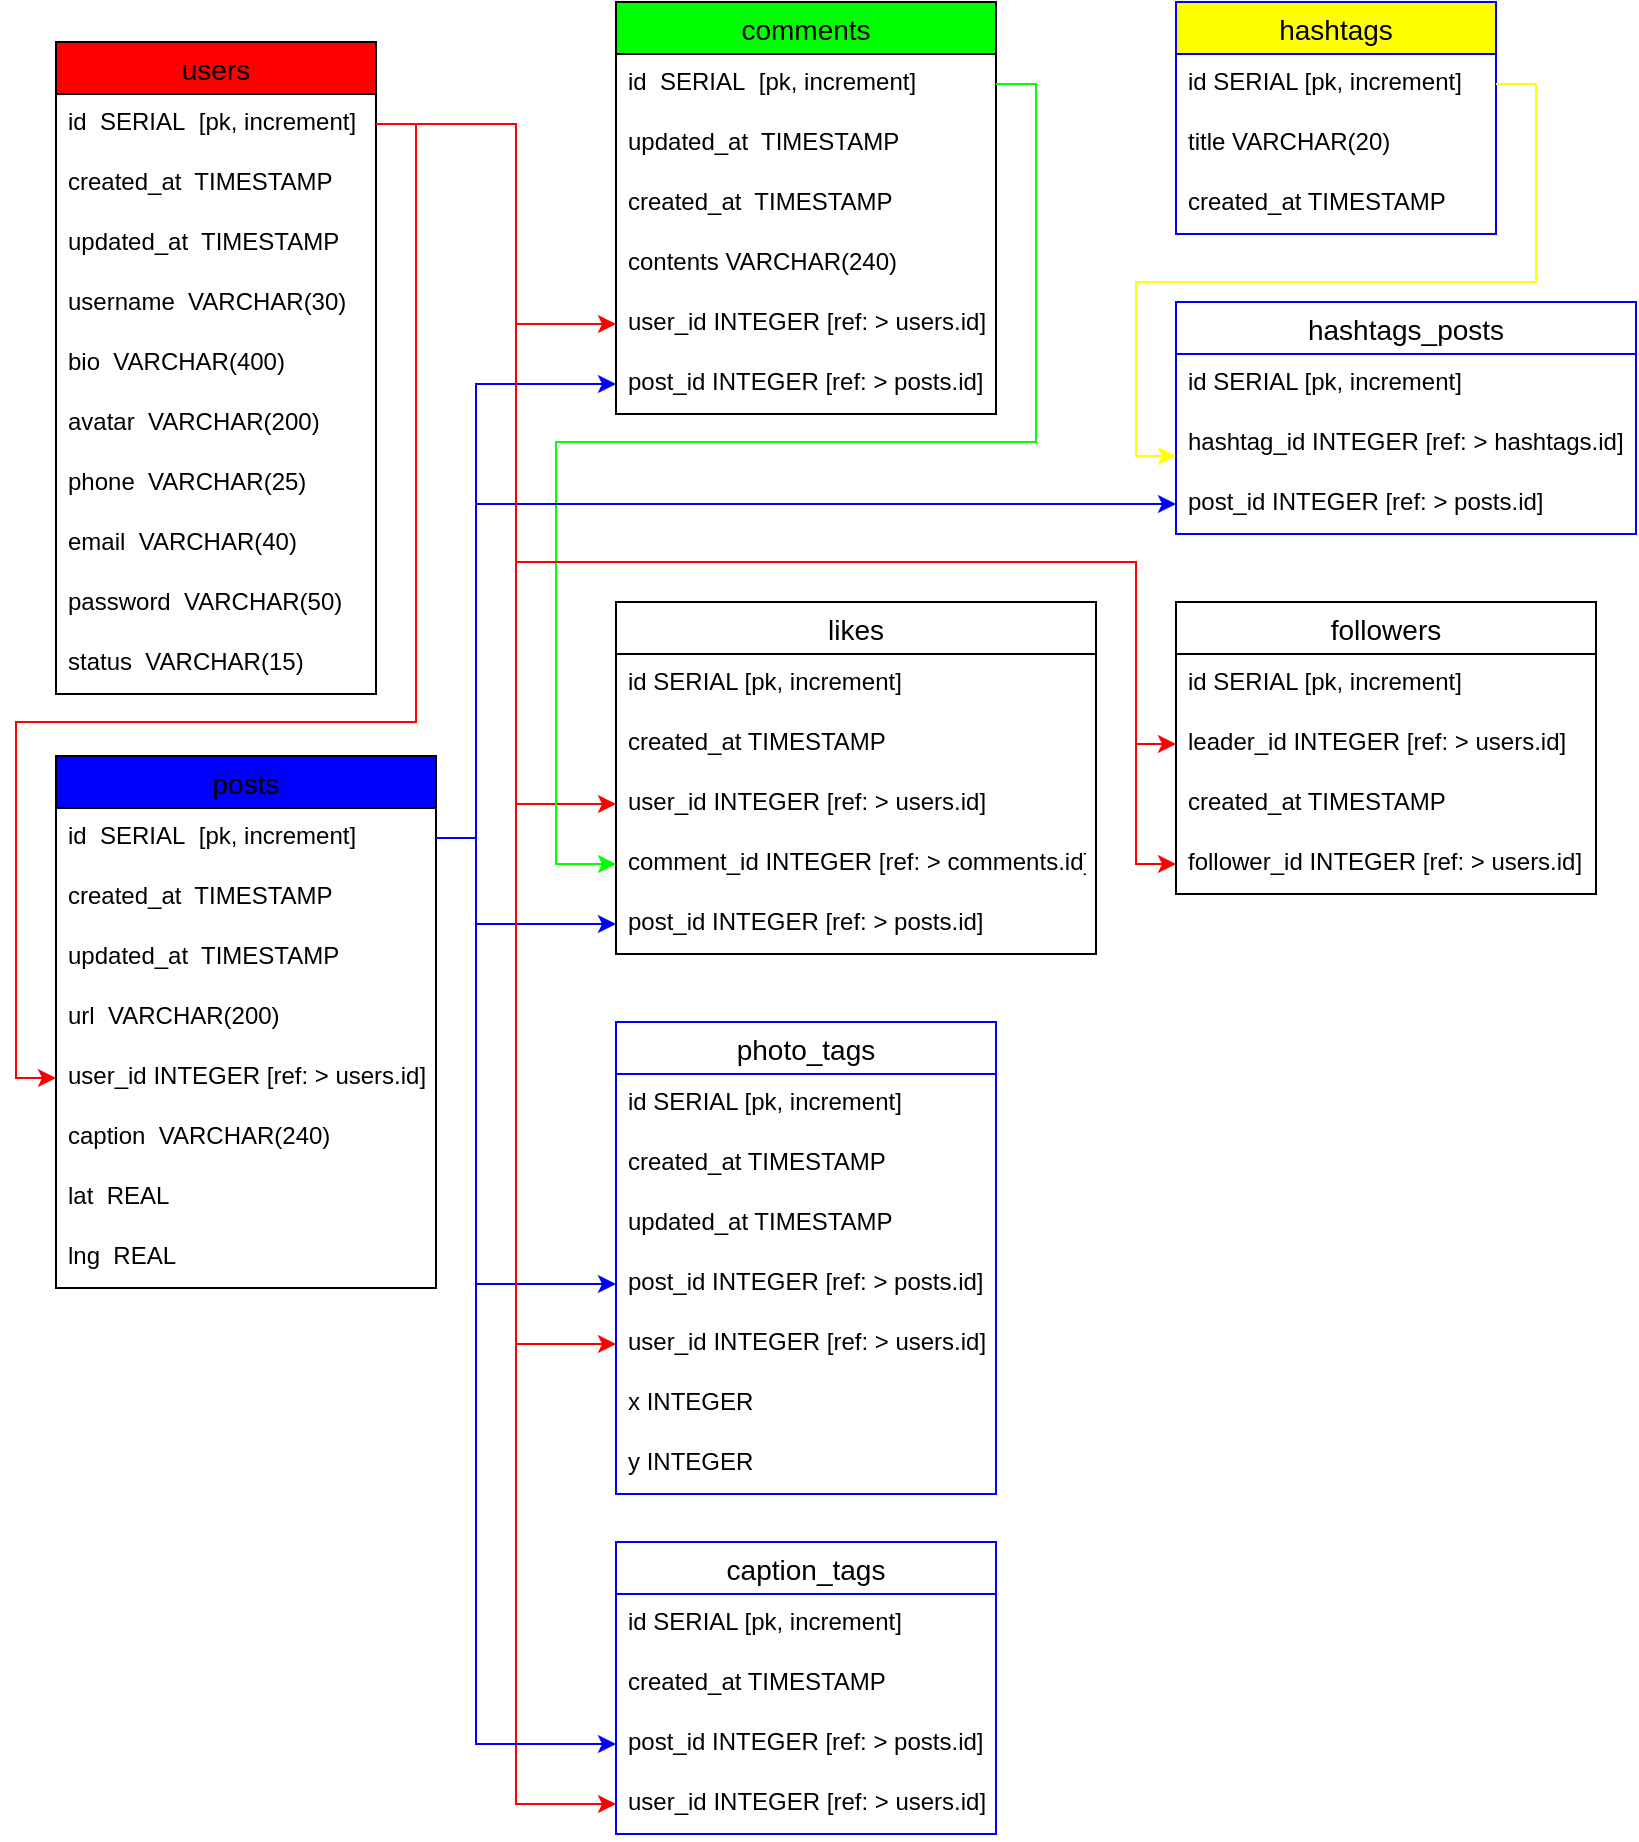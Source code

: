 <mxfile version="14.1.8" type="device"><diagram id="iMPKlhqKIkgpyV-5H6sc" name="Page-1"><mxGraphModel dx="423" dy="501" grid="1" gridSize="10" guides="1" tooltips="1" connect="1" arrows="1" fold="1" page="1" pageScale="1" pageWidth="850" pageHeight="1100" math="0" shadow="0"><root><mxCell id="0"/><mxCell id="1" parent="0"/><mxCell id="apEyqzJ98sxqlRAEC46D-1" value="users" style="swimlane;fontStyle=0;childLayout=stackLayout;horizontal=1;startSize=26;horizontalStack=0;resizeParent=1;resizeParentMax=0;resizeLast=0;collapsible=1;marginBottom=0;align=center;fontSize=14;fillColor=#FF0000;" parent="1" vertex="1"><mxGeometry x="50" y="60" width="160" height="326" as="geometry"/></mxCell><mxCell id="apEyqzJ98sxqlRAEC46D-2" value="id  SERIAL  [pk, increment]" style="text;strokeColor=none;fillColor=none;spacingLeft=4;spacingRight=4;overflow=hidden;rotatable=0;points=[[0,0.5],[1,0.5]];portConstraint=eastwest;fontSize=12;" parent="apEyqzJ98sxqlRAEC46D-1" vertex="1"><mxGeometry y="26" width="160" height="30" as="geometry"/></mxCell><mxCell id="apEyqzJ98sxqlRAEC46D-11" value="created_at  TIMESTAMP" style="text;strokeColor=none;fillColor=none;spacingLeft=4;spacingRight=4;overflow=hidden;rotatable=0;points=[[0,0.5],[1,0.5]];portConstraint=eastwest;fontSize=12;" parent="apEyqzJ98sxqlRAEC46D-1" vertex="1"><mxGeometry y="56" width="160" height="30" as="geometry"/></mxCell><mxCell id="apEyqzJ98sxqlRAEC46D-12" value="updated_at  TIMESTAMP" style="text;strokeColor=none;fillColor=none;spacingLeft=4;spacingRight=4;overflow=hidden;rotatable=0;points=[[0,0.5],[1,0.5]];portConstraint=eastwest;fontSize=12;" parent="apEyqzJ98sxqlRAEC46D-1" vertex="1"><mxGeometry y="86" width="160" height="30" as="geometry"/></mxCell><mxCell id="apEyqzJ98sxqlRAEC46D-17" value="username  VARCHAR(30)" style="text;strokeColor=none;fillColor=none;spacingLeft=4;spacingRight=4;overflow=hidden;rotatable=0;points=[[0,0.5],[1,0.5]];portConstraint=eastwest;fontSize=12;" parent="apEyqzJ98sxqlRAEC46D-1" vertex="1"><mxGeometry y="116" width="160" height="30" as="geometry"/></mxCell><mxCell id="TpEkCx1ltV_5lkJGe9sX-1" value="bio  VARCHAR(400)" style="text;strokeColor=none;fillColor=none;spacingLeft=4;spacingRight=4;overflow=hidden;rotatable=0;points=[[0,0.5],[1,0.5]];portConstraint=eastwest;fontSize=12;" vertex="1" parent="apEyqzJ98sxqlRAEC46D-1"><mxGeometry y="146" width="160" height="30" as="geometry"/></mxCell><mxCell id="TpEkCx1ltV_5lkJGe9sX-2" value="avatar  VARCHAR(200)" style="text;strokeColor=none;fillColor=none;spacingLeft=4;spacingRight=4;overflow=hidden;rotatable=0;points=[[0,0.5],[1,0.5]];portConstraint=eastwest;fontSize=12;" vertex="1" parent="apEyqzJ98sxqlRAEC46D-1"><mxGeometry y="176" width="160" height="30" as="geometry"/></mxCell><mxCell id="TpEkCx1ltV_5lkJGe9sX-3" value="phone  VARCHAR(25)" style="text;strokeColor=none;fillColor=none;spacingLeft=4;spacingRight=4;overflow=hidden;rotatable=0;points=[[0,0.5],[1,0.5]];portConstraint=eastwest;fontSize=12;" vertex="1" parent="apEyqzJ98sxqlRAEC46D-1"><mxGeometry y="206" width="160" height="30" as="geometry"/></mxCell><mxCell id="TpEkCx1ltV_5lkJGe9sX-4" value="email  VARCHAR(40)" style="text;strokeColor=none;fillColor=none;spacingLeft=4;spacingRight=4;overflow=hidden;rotatable=0;points=[[0,0.5],[1,0.5]];portConstraint=eastwest;fontSize=12;" vertex="1" parent="apEyqzJ98sxqlRAEC46D-1"><mxGeometry y="236" width="160" height="30" as="geometry"/></mxCell><mxCell id="TpEkCx1ltV_5lkJGe9sX-5" value="password  VARCHAR(50)" style="text;strokeColor=none;fillColor=none;spacingLeft=4;spacingRight=4;overflow=hidden;rotatable=0;points=[[0,0.5],[1,0.5]];portConstraint=eastwest;fontSize=12;" vertex="1" parent="apEyqzJ98sxqlRAEC46D-1"><mxGeometry y="266" width="160" height="30" as="geometry"/></mxCell><mxCell id="TpEkCx1ltV_5lkJGe9sX-6" value="status  VARCHAR(15)" style="text;strokeColor=none;fillColor=none;spacingLeft=4;spacingRight=4;overflow=hidden;rotatable=0;points=[[0,0.5],[1,0.5]];portConstraint=eastwest;fontSize=12;" vertex="1" parent="apEyqzJ98sxqlRAEC46D-1"><mxGeometry y="296" width="160" height="30" as="geometry"/></mxCell><mxCell id="apEyqzJ98sxqlRAEC46D-7" value="posts" style="swimlane;fontStyle=0;childLayout=stackLayout;horizontal=1;startSize=26;horizontalStack=0;resizeParent=1;resizeParentMax=0;resizeLast=0;collapsible=1;marginBottom=0;align=center;fontSize=14;fillColor=#0000FF;" parent="1" vertex="1"><mxGeometry x="50" y="417" width="190" height="266" as="geometry"/></mxCell><mxCell id="apEyqzJ98sxqlRAEC46D-8" value="id  SERIAL  [pk, increment]" style="text;strokeColor=none;fillColor=none;spacingLeft=4;spacingRight=4;overflow=hidden;rotatable=0;points=[[0,0.5],[1,0.5]];portConstraint=eastwest;fontSize=12;" parent="apEyqzJ98sxqlRAEC46D-7" vertex="1"><mxGeometry y="26" width="190" height="30" as="geometry"/></mxCell><mxCell id="apEyqzJ98sxqlRAEC46D-13" value="created_at  TIMESTAMP" style="text;strokeColor=none;fillColor=none;spacingLeft=4;spacingRight=4;overflow=hidden;rotatable=0;points=[[0,0.5],[1,0.5]];portConstraint=eastwest;fontSize=12;" parent="apEyqzJ98sxqlRAEC46D-7" vertex="1"><mxGeometry y="56" width="190" height="30" as="geometry"/></mxCell><mxCell id="apEyqzJ98sxqlRAEC46D-14" value="updated_at  TIMESTAMP" style="text;strokeColor=none;fillColor=none;spacingLeft=4;spacingRight=4;overflow=hidden;rotatable=0;points=[[0,0.5],[1,0.5]];portConstraint=eastwest;fontSize=12;" parent="apEyqzJ98sxqlRAEC46D-7" vertex="1"><mxGeometry y="86" width="190" height="30" as="geometry"/></mxCell><mxCell id="apEyqzJ98sxqlRAEC46D-18" value="url  VARCHAR(200)" style="text;strokeColor=none;fillColor=none;spacingLeft=4;spacingRight=4;overflow=hidden;rotatable=0;points=[[0,0.5],[1,0.5]];portConstraint=eastwest;fontSize=12;" parent="apEyqzJ98sxqlRAEC46D-7" vertex="1"><mxGeometry y="116" width="190" height="30" as="geometry"/></mxCell><mxCell id="apEyqzJ98sxqlRAEC46D-26" value="user_id INTEGER [ref: &gt; users.id]" style="text;strokeColor=none;fillColor=none;spacingLeft=4;spacingRight=4;overflow=hidden;rotatable=0;points=[[0,0.5],[1,0.5]];portConstraint=eastwest;fontSize=12;" parent="apEyqzJ98sxqlRAEC46D-7" vertex="1"><mxGeometry y="146" width="190" height="30" as="geometry"/></mxCell><mxCell id="RxJ9B8dOlmrSZGNJOCUI-11" value="caption  VARCHAR(240)" style="text;strokeColor=none;fillColor=none;spacingLeft=4;spacingRight=4;overflow=hidden;rotatable=0;points=[[0,0.5],[1,0.5]];portConstraint=eastwest;fontSize=12;" parent="apEyqzJ98sxqlRAEC46D-7" vertex="1"><mxGeometry y="176" width="190" height="30" as="geometry"/></mxCell><mxCell id="RxJ9B8dOlmrSZGNJOCUI-12" value="lat  REAL" style="text;strokeColor=none;fillColor=none;spacingLeft=4;spacingRight=4;overflow=hidden;rotatable=0;points=[[0,0.5],[1,0.5]];portConstraint=eastwest;fontSize=12;" parent="apEyqzJ98sxqlRAEC46D-7" vertex="1"><mxGeometry y="206" width="190" height="30" as="geometry"/></mxCell><mxCell id="RxJ9B8dOlmrSZGNJOCUI-13" value="lng  REAL" style="text;strokeColor=none;fillColor=none;spacingLeft=4;spacingRight=4;overflow=hidden;rotatable=0;points=[[0,0.5],[1,0.5]];portConstraint=eastwest;fontSize=12;" parent="apEyqzJ98sxqlRAEC46D-7" vertex="1"><mxGeometry y="236" width="190" height="30" as="geometry"/></mxCell><mxCell id="apEyqzJ98sxqlRAEC46D-9" value="comments" style="swimlane;fontStyle=0;childLayout=stackLayout;horizontal=1;startSize=26;horizontalStack=0;resizeParent=1;resizeParentMax=0;resizeLast=0;collapsible=1;marginBottom=0;align=center;fontSize=14;fillColor=#00FF00;" parent="1" vertex="1"><mxGeometry x="330" y="40" width="190" height="206" as="geometry"/></mxCell><mxCell id="apEyqzJ98sxqlRAEC46D-10" value="id  SERIAL  [pk, increment]" style="text;strokeColor=none;fillColor=none;spacingLeft=4;spacingRight=4;overflow=hidden;rotatable=0;points=[[0,0.5],[1,0.5]];portConstraint=eastwest;fontSize=12;" parent="apEyqzJ98sxqlRAEC46D-9" vertex="1"><mxGeometry y="26" width="190" height="30" as="geometry"/></mxCell><mxCell id="apEyqzJ98sxqlRAEC46D-16" value="updated_at  TIMESTAMP" style="text;strokeColor=none;fillColor=none;spacingLeft=4;spacingRight=4;overflow=hidden;rotatable=0;points=[[0,0.5],[1,0.5]];portConstraint=eastwest;fontSize=12;" parent="apEyqzJ98sxqlRAEC46D-9" vertex="1"><mxGeometry y="56" width="190" height="30" as="geometry"/></mxCell><mxCell id="apEyqzJ98sxqlRAEC46D-15" value="created_at  TIMESTAMP" style="text;strokeColor=none;fillColor=none;spacingLeft=4;spacingRight=4;overflow=hidden;rotatable=0;points=[[0,0.5],[1,0.5]];portConstraint=eastwest;fontSize=12;" parent="apEyqzJ98sxqlRAEC46D-9" vertex="1"><mxGeometry y="86" width="190" height="30" as="geometry"/></mxCell><mxCell id="apEyqzJ98sxqlRAEC46D-19" value="contents VARCHAR(240)" style="text;strokeColor=none;fillColor=none;spacingLeft=4;spacingRight=4;overflow=hidden;rotatable=0;points=[[0,0.5],[1,0.5]];portConstraint=eastwest;fontSize=12;" parent="apEyqzJ98sxqlRAEC46D-9" vertex="1"><mxGeometry y="116" width="190" height="30" as="geometry"/></mxCell><mxCell id="apEyqzJ98sxqlRAEC46D-20" value="user_id INTEGER [ref: &gt; users.id]" style="text;strokeColor=none;fillColor=none;spacingLeft=4;spacingRight=4;overflow=hidden;rotatable=0;points=[[0,0.5],[1,0.5]];portConstraint=eastwest;fontSize=12;" parent="apEyqzJ98sxqlRAEC46D-9" vertex="1"><mxGeometry y="146" width="190" height="30" as="geometry"/></mxCell><mxCell id="apEyqzJ98sxqlRAEC46D-22" value="post_id INTEGER [ref: &gt; posts.id]" style="text;strokeColor=none;fillColor=none;spacingLeft=4;spacingRight=4;overflow=hidden;rotatable=0;points=[[0,0.5],[1,0.5]];portConstraint=eastwest;fontSize=12;" parent="apEyqzJ98sxqlRAEC46D-9" vertex="1"><mxGeometry y="176" width="190" height="30" as="geometry"/></mxCell><mxCell id="apEyqzJ98sxqlRAEC46D-28" style="edgeStyle=orthogonalEdgeStyle;rounded=0;orthogonalLoop=1;jettySize=auto;html=1;entryX=0;entryY=0.5;entryDx=0;entryDy=0;strokeColor=#FF0000;" parent="1" source="apEyqzJ98sxqlRAEC46D-2" target="apEyqzJ98sxqlRAEC46D-20" edge="1"><mxGeometry relative="1" as="geometry"><Array as="points"><mxPoint x="280" y="101"/><mxPoint x="280" y="201"/></Array></mxGeometry></mxCell><mxCell id="apEyqzJ98sxqlRAEC46D-29" style="edgeStyle=orthogonalEdgeStyle;rounded=0;orthogonalLoop=1;jettySize=auto;html=1;entryX=0;entryY=0.5;entryDx=0;entryDy=0;strokeColor=#0000FF;exitX=1;exitY=0.5;exitDx=0;exitDy=0;" parent="1" source="apEyqzJ98sxqlRAEC46D-8" target="apEyqzJ98sxqlRAEC46D-22" edge="1"><mxGeometry relative="1" as="geometry"><Array as="points"><mxPoint x="260" y="458"/><mxPoint x="260" y="231"/></Array></mxGeometry></mxCell><mxCell id="RxJ9B8dOlmrSZGNJOCUI-1" value="likes" style="swimlane;fontStyle=0;childLayout=stackLayout;horizontal=1;startSize=26;horizontalStack=0;resizeParent=1;resizeParentMax=0;resizeLast=0;collapsible=1;marginBottom=0;align=center;fontSize=14;" parent="1" vertex="1"><mxGeometry x="330" y="340" width="240" height="176" as="geometry"/></mxCell><mxCell id="RxJ9B8dOlmrSZGNJOCUI-2" value="id SERIAL [pk, increment]" style="text;strokeColor=none;fillColor=none;spacingLeft=4;spacingRight=4;overflow=hidden;rotatable=0;points=[[0,0.5],[1,0.5]];portConstraint=eastwest;fontSize=12;" parent="RxJ9B8dOlmrSZGNJOCUI-1" vertex="1"><mxGeometry y="26" width="240" height="30" as="geometry"/></mxCell><mxCell id="RxJ9B8dOlmrSZGNJOCUI-3" value="created_at TIMESTAMP" style="text;strokeColor=none;fillColor=none;spacingLeft=4;spacingRight=4;overflow=hidden;rotatable=0;points=[[0,0.5],[1,0.5]];portConstraint=eastwest;fontSize=12;" parent="RxJ9B8dOlmrSZGNJOCUI-1" vertex="1"><mxGeometry y="56" width="240" height="30" as="geometry"/></mxCell><mxCell id="RxJ9B8dOlmrSZGNJOCUI-4" value="user_id INTEGER [ref: &gt; users.id]" style="text;strokeColor=none;fillColor=none;spacingLeft=4;spacingRight=4;overflow=hidden;rotatable=0;points=[[0,0.5],[1,0.5]];portConstraint=eastwest;fontSize=12;" parent="RxJ9B8dOlmrSZGNJOCUI-1" vertex="1"><mxGeometry y="86" width="240" height="30" as="geometry"/></mxCell><mxCell id="RxJ9B8dOlmrSZGNJOCUI-5" value="comment_id INTEGER [ref: &gt; comments.id]" style="text;strokeColor=none;fillColor=none;spacingLeft=4;spacingRight=4;overflow=hidden;rotatable=0;points=[[0,0.5],[1,0.5]];portConstraint=eastwest;fontSize=12;" parent="RxJ9B8dOlmrSZGNJOCUI-1" vertex="1"><mxGeometry y="116" width="240" height="30" as="geometry"/></mxCell><mxCell id="RxJ9B8dOlmrSZGNJOCUI-6" value="post_id INTEGER [ref: &gt; posts.id]" style="text;strokeColor=none;fillColor=none;spacingLeft=4;spacingRight=4;overflow=hidden;rotatable=0;points=[[0,0.5],[1,0.5]];portConstraint=eastwest;fontSize=12;" parent="RxJ9B8dOlmrSZGNJOCUI-1" vertex="1"><mxGeometry y="146" width="240" height="30" as="geometry"/></mxCell><mxCell id="RxJ9B8dOlmrSZGNJOCUI-7" style="edgeStyle=orthogonalEdgeStyle;rounded=0;orthogonalLoop=1;jettySize=auto;html=1;entryX=0;entryY=0.5;entryDx=0;entryDy=0;fillColor=#FF0000;strokeColor=#FF0000;" parent="1" source="apEyqzJ98sxqlRAEC46D-2" target="RxJ9B8dOlmrSZGNJOCUI-4" edge="1"><mxGeometry relative="1" as="geometry"><Array as="points"><mxPoint x="280" y="101"/><mxPoint x="280" y="441"/></Array></mxGeometry></mxCell><mxCell id="RxJ9B8dOlmrSZGNJOCUI-8" style="edgeStyle=orthogonalEdgeStyle;rounded=0;orthogonalLoop=1;jettySize=auto;html=1;entryX=0;entryY=0.5;entryDx=0;entryDy=0;strokeColor=#00FF00;exitX=1;exitY=0.5;exitDx=0;exitDy=0;" parent="1" source="apEyqzJ98sxqlRAEC46D-10" target="RxJ9B8dOlmrSZGNJOCUI-5" edge="1"><mxGeometry relative="1" as="geometry"><mxPoint x="550" y="60" as="sourcePoint"/><Array as="points"><mxPoint x="540" y="81"/><mxPoint x="540" y="260"/><mxPoint x="300" y="260"/><mxPoint x="300" y="471"/></Array></mxGeometry></mxCell><mxCell id="RxJ9B8dOlmrSZGNJOCUI-9" style="edgeStyle=orthogonalEdgeStyle;rounded=0;orthogonalLoop=1;jettySize=auto;html=1;entryX=0;entryY=0.5;entryDx=0;entryDy=0;strokeColor=#0000FF;exitX=1;exitY=0.5;exitDx=0;exitDy=0;" parent="1" source="apEyqzJ98sxqlRAEC46D-8" target="RxJ9B8dOlmrSZGNJOCUI-6" edge="1"><mxGeometry relative="1" as="geometry"><Array as="points"><mxPoint x="260" y="458"/><mxPoint x="260" y="501"/></Array><mxPoint x="240" y="431" as="sourcePoint"/></mxGeometry></mxCell><mxCell id="RxJ9B8dOlmrSZGNJOCUI-10" style="edgeStyle=orthogonalEdgeStyle;rounded=0;orthogonalLoop=1;jettySize=auto;html=1;entryX=0;entryY=0.5;entryDx=0;entryDy=0;strokeColor=#FF0000;fillColor=#FF0000;" parent="1" source="apEyqzJ98sxqlRAEC46D-2" target="apEyqzJ98sxqlRAEC46D-26" edge="1"><mxGeometry relative="1" as="geometry"><Array as="points"><mxPoint x="230" y="101"/><mxPoint x="230" y="400"/><mxPoint x="30" y="400"/><mxPoint x="30" y="578"/></Array></mxGeometry></mxCell><mxCell id="RxJ9B8dOlmrSZGNJOCUI-15" value="photo_tags" style="swimlane;fontStyle=0;childLayout=stackLayout;horizontal=1;startSize=26;horizontalStack=0;resizeParent=1;resizeParentMax=0;resizeLast=0;collapsible=1;marginBottom=0;align=center;fontSize=14;strokeColor=#0000FF;fillColor=#FFFFFF;" parent="1" vertex="1"><mxGeometry x="330" y="550" width="190" height="236" as="geometry"/></mxCell><mxCell id="RxJ9B8dOlmrSZGNJOCUI-16" value="id SERIAL [pk, increment]" style="text;strokeColor=none;fillColor=none;spacingLeft=4;spacingRight=4;overflow=hidden;rotatable=0;points=[[0,0.5],[1,0.5]];portConstraint=eastwest;fontSize=12;" parent="RxJ9B8dOlmrSZGNJOCUI-15" vertex="1"><mxGeometry y="26" width="190" height="30" as="geometry"/></mxCell><mxCell id="RxJ9B8dOlmrSZGNJOCUI-17" value="created_at TIMESTAMP" style="text;strokeColor=none;fillColor=none;spacingLeft=4;spacingRight=4;overflow=hidden;rotatable=0;points=[[0,0.5],[1,0.5]];portConstraint=eastwest;fontSize=12;" parent="RxJ9B8dOlmrSZGNJOCUI-15" vertex="1"><mxGeometry y="56" width="190" height="30" as="geometry"/></mxCell><mxCell id="RxJ9B8dOlmrSZGNJOCUI-18" value="updated_at TIMESTAMP" style="text;strokeColor=none;fillColor=none;spacingLeft=4;spacingRight=4;overflow=hidden;rotatable=0;points=[[0,0.5],[1,0.5]];portConstraint=eastwest;fontSize=12;" parent="RxJ9B8dOlmrSZGNJOCUI-15" vertex="1"><mxGeometry y="86" width="190" height="30" as="geometry"/></mxCell><mxCell id="RxJ9B8dOlmrSZGNJOCUI-19" value="post_id INTEGER [ref: &gt; posts.id]" style="text;strokeColor=none;fillColor=none;spacingLeft=4;spacingRight=4;overflow=hidden;rotatable=0;points=[[0,0.5],[1,0.5]];portConstraint=eastwest;fontSize=12;" parent="RxJ9B8dOlmrSZGNJOCUI-15" vertex="1"><mxGeometry y="116" width="190" height="30" as="geometry"/></mxCell><mxCell id="RxJ9B8dOlmrSZGNJOCUI-20" value="user_id INTEGER [ref: &gt; users.id]" style="text;strokeColor=none;fillColor=none;spacingLeft=4;spacingRight=4;overflow=hidden;rotatable=0;points=[[0,0.5],[1,0.5]];portConstraint=eastwest;fontSize=12;" parent="RxJ9B8dOlmrSZGNJOCUI-15" vertex="1"><mxGeometry y="146" width="190" height="30" as="geometry"/></mxCell><mxCell id="RxJ9B8dOlmrSZGNJOCUI-21" value="x INTEGER" style="text;strokeColor=none;fillColor=none;spacingLeft=4;spacingRight=4;overflow=hidden;rotatable=0;points=[[0,0.5],[1,0.5]];portConstraint=eastwest;fontSize=12;" parent="RxJ9B8dOlmrSZGNJOCUI-15" vertex="1"><mxGeometry y="176" width="190" height="30" as="geometry"/></mxCell><mxCell id="RxJ9B8dOlmrSZGNJOCUI-22" value="y INTEGER" style="text;strokeColor=none;fillColor=none;spacingLeft=4;spacingRight=4;overflow=hidden;rotatable=0;points=[[0,0.5],[1,0.5]];portConstraint=eastwest;fontSize=12;" parent="RxJ9B8dOlmrSZGNJOCUI-15" vertex="1"><mxGeometry y="206" width="190" height="30" as="geometry"/></mxCell><mxCell id="RxJ9B8dOlmrSZGNJOCUI-23" value="caption_tags" style="swimlane;fontStyle=0;childLayout=stackLayout;horizontal=1;startSize=26;horizontalStack=0;resizeParent=1;resizeParentMax=0;resizeLast=0;collapsible=1;marginBottom=0;align=center;fontSize=14;strokeColor=#0000FF;fillColor=#FFFFFF;" parent="1" vertex="1"><mxGeometry x="330" y="810" width="190" height="146" as="geometry"/></mxCell><mxCell id="RxJ9B8dOlmrSZGNJOCUI-24" value="id SERIAL [pk, increment]" style="text;strokeColor=none;fillColor=none;spacingLeft=4;spacingRight=4;overflow=hidden;rotatable=0;points=[[0,0.5],[1,0.5]];portConstraint=eastwest;fontSize=12;" parent="RxJ9B8dOlmrSZGNJOCUI-23" vertex="1"><mxGeometry y="26" width="190" height="30" as="geometry"/></mxCell><mxCell id="RxJ9B8dOlmrSZGNJOCUI-25" value="created_at TIMESTAMP" style="text;strokeColor=none;fillColor=none;spacingLeft=4;spacingRight=4;overflow=hidden;rotatable=0;points=[[0,0.5],[1,0.5]];portConstraint=eastwest;fontSize=12;" parent="RxJ9B8dOlmrSZGNJOCUI-23" vertex="1"><mxGeometry y="56" width="190" height="30" as="geometry"/></mxCell><mxCell id="RxJ9B8dOlmrSZGNJOCUI-27" value="post_id INTEGER [ref: &gt; posts.id]" style="text;strokeColor=none;fillColor=none;spacingLeft=4;spacingRight=4;overflow=hidden;rotatable=0;points=[[0,0.5],[1,0.5]];portConstraint=eastwest;fontSize=12;" parent="RxJ9B8dOlmrSZGNJOCUI-23" vertex="1"><mxGeometry y="86" width="190" height="30" as="geometry"/></mxCell><mxCell id="RxJ9B8dOlmrSZGNJOCUI-28" value="user_id INTEGER [ref: &gt; users.id]" style="text;strokeColor=none;fillColor=none;spacingLeft=4;spacingRight=4;overflow=hidden;rotatable=0;points=[[0,0.5],[1,0.5]];portConstraint=eastwest;fontSize=12;" parent="RxJ9B8dOlmrSZGNJOCUI-23" vertex="1"><mxGeometry y="116" width="190" height="30" as="geometry"/></mxCell><mxCell id="RxJ9B8dOlmrSZGNJOCUI-29" style="edgeStyle=orthogonalEdgeStyle;rounded=0;orthogonalLoop=1;jettySize=auto;html=1;entryX=0;entryY=0.5;entryDx=0;entryDy=0;strokeColor=#FF0000;fillColor=#FF0000;" parent="1" source="apEyqzJ98sxqlRAEC46D-2" target="RxJ9B8dOlmrSZGNJOCUI-20" edge="1"><mxGeometry relative="1" as="geometry"><Array as="points"><mxPoint x="280" y="101"/><mxPoint x="280" y="711"/></Array></mxGeometry></mxCell><mxCell id="RxJ9B8dOlmrSZGNJOCUI-30" style="edgeStyle=orthogonalEdgeStyle;rounded=0;orthogonalLoop=1;jettySize=auto;html=1;entryX=0;entryY=0.5;entryDx=0;entryDy=0;strokeColor=#0000FF;fillColor=#FF0000;exitX=1;exitY=0.5;exitDx=0;exitDy=0;" parent="1" source="apEyqzJ98sxqlRAEC46D-8" target="RxJ9B8dOlmrSZGNJOCUI-19" edge="1"><mxGeometry relative="1" as="geometry"><Array as="points"><mxPoint x="260" y="458"/><mxPoint x="260" y="681"/></Array></mxGeometry></mxCell><mxCell id="RxJ9B8dOlmrSZGNJOCUI-31" style="edgeStyle=orthogonalEdgeStyle;rounded=0;orthogonalLoop=1;jettySize=auto;html=1;entryX=0;entryY=0.5;entryDx=0;entryDy=0;strokeColor=#FF0000;fillColor=#FF0000;exitX=1;exitY=0.5;exitDx=0;exitDy=0;" parent="1" source="apEyqzJ98sxqlRAEC46D-2" target="RxJ9B8dOlmrSZGNJOCUI-28" edge="1"><mxGeometry relative="1" as="geometry"><mxPoint x="220" y="111" as="sourcePoint"/><mxPoint x="340" y="721" as="targetPoint"/><Array as="points"><mxPoint x="280" y="101"/><mxPoint x="280" y="941"/></Array></mxGeometry></mxCell><mxCell id="RxJ9B8dOlmrSZGNJOCUI-32" style="edgeStyle=orthogonalEdgeStyle;rounded=0;orthogonalLoop=1;jettySize=auto;html=1;entryX=0;entryY=0.5;entryDx=0;entryDy=0;strokeColor=#0000FF;fillColor=#FF0000;exitX=1;exitY=0.5;exitDx=0;exitDy=0;" parent="1" source="apEyqzJ98sxqlRAEC46D-8" target="RxJ9B8dOlmrSZGNJOCUI-27" edge="1"><mxGeometry relative="1" as="geometry"><mxPoint x="250" y="351" as="sourcePoint"/><mxPoint x="340" y="691" as="targetPoint"/><Array as="points"><mxPoint x="260" y="458"/><mxPoint x="260" y="911"/></Array></mxGeometry></mxCell><mxCell id="pdlGfgVIgX8VTWLgaZ3Q-1" value="hashtags" style="swimlane;fontStyle=0;childLayout=stackLayout;horizontal=1;startSize=26;horizontalStack=0;resizeParent=1;resizeParentMax=0;resizeLast=0;collapsible=1;marginBottom=0;align=center;fontSize=14;strokeColor=#0000FF;fillColor=#FFFF00;" parent="1" vertex="1"><mxGeometry x="610" y="40" width="160" height="116" as="geometry"/></mxCell><mxCell id="pdlGfgVIgX8VTWLgaZ3Q-2" value="id SERIAL [pk, increment]" style="text;strokeColor=none;fillColor=none;spacingLeft=4;spacingRight=4;overflow=hidden;rotatable=0;points=[[0,0.5],[1,0.5]];portConstraint=eastwest;fontSize=12;" parent="pdlGfgVIgX8VTWLgaZ3Q-1" vertex="1"><mxGeometry y="26" width="160" height="30" as="geometry"/></mxCell><mxCell id="pdlGfgVIgX8VTWLgaZ3Q-3" value="title VARCHAR(20)" style="text;strokeColor=none;fillColor=none;spacingLeft=4;spacingRight=4;overflow=hidden;rotatable=0;points=[[0,0.5],[1,0.5]];portConstraint=eastwest;fontSize=12;" parent="pdlGfgVIgX8VTWLgaZ3Q-1" vertex="1"><mxGeometry y="56" width="160" height="30" as="geometry"/></mxCell><mxCell id="pdlGfgVIgX8VTWLgaZ3Q-10" value="created_at TIMESTAMP" style="text;strokeColor=none;fillColor=none;spacingLeft=4;spacingRight=4;overflow=hidden;rotatable=0;points=[[0,0.5],[1,0.5]];portConstraint=eastwest;fontSize=12;" parent="pdlGfgVIgX8VTWLgaZ3Q-1" vertex="1"><mxGeometry y="86" width="160" height="30" as="geometry"/></mxCell><mxCell id="pdlGfgVIgX8VTWLgaZ3Q-5" value="hashtags_posts" style="swimlane;fontStyle=0;childLayout=stackLayout;horizontal=1;startSize=26;horizontalStack=0;resizeParent=1;resizeParentMax=0;resizeLast=0;collapsible=1;marginBottom=0;align=center;fontSize=14;strokeColor=#0000FF;fillColor=#FFFFFF;" parent="1" vertex="1"><mxGeometry x="610" y="190" width="230" height="116" as="geometry"/></mxCell><mxCell id="pdlGfgVIgX8VTWLgaZ3Q-6" value="id SERIAL [pk, increment]" style="text;strokeColor=none;fillColor=none;spacingLeft=4;spacingRight=4;overflow=hidden;rotatable=0;points=[[0,0.5],[1,0.5]];portConstraint=eastwest;fontSize=12;" parent="pdlGfgVIgX8VTWLgaZ3Q-5" vertex="1"><mxGeometry y="26" width="230" height="30" as="geometry"/></mxCell><mxCell id="pdlGfgVIgX8VTWLgaZ3Q-7" value="hashtag_id INTEGER [ref: &gt; hashtags.id]" style="text;strokeColor=none;fillColor=none;spacingLeft=4;spacingRight=4;overflow=hidden;rotatable=0;points=[[0,0.5],[1,0.5]];portConstraint=eastwest;fontSize=12;" parent="pdlGfgVIgX8VTWLgaZ3Q-5" vertex="1"><mxGeometry y="56" width="230" height="30" as="geometry"/></mxCell><mxCell id="pdlGfgVIgX8VTWLgaZ3Q-9" value="post_id INTEGER [ref: &gt; posts.id]" style="text;strokeColor=none;fillColor=none;spacingLeft=4;spacingRight=4;overflow=hidden;rotatable=0;points=[[0,0.5],[1,0.5]];portConstraint=eastwest;fontSize=12;" parent="pdlGfgVIgX8VTWLgaZ3Q-5" vertex="1"><mxGeometry y="86" width="230" height="30" as="geometry"/></mxCell><mxCell id="pdlGfgVIgX8VTWLgaZ3Q-11" style="edgeStyle=orthogonalEdgeStyle;rounded=0;orthogonalLoop=1;jettySize=auto;html=1;entryX=0;entryY=-0.3;entryDx=0;entryDy=0;entryPerimeter=0;strokeColor=#FFFF00;fillColor=#FF0000;" parent="1" source="pdlGfgVIgX8VTWLgaZ3Q-2" target="pdlGfgVIgX8VTWLgaZ3Q-9" edge="1"><mxGeometry relative="1" as="geometry"><Array as="points"><mxPoint x="790" y="81"/><mxPoint x="790" y="180"/><mxPoint x="590" y="180"/><mxPoint x="590" y="267"/></Array></mxGeometry></mxCell><mxCell id="pdlGfgVIgX8VTWLgaZ3Q-12" style="edgeStyle=orthogonalEdgeStyle;rounded=0;orthogonalLoop=1;jettySize=auto;html=1;entryX=0;entryY=0.5;entryDx=0;entryDy=0;strokeColor=#0000FF;fillColor=#FF0000;exitX=1;exitY=0.5;exitDx=0;exitDy=0;" parent="1" source="apEyqzJ98sxqlRAEC46D-8" target="pdlGfgVIgX8VTWLgaZ3Q-9" edge="1"><mxGeometry relative="1" as="geometry"><Array as="points"><mxPoint x="260" y="458"/><mxPoint x="260" y="291"/></Array></mxGeometry></mxCell><mxCell id="TpEkCx1ltV_5lkJGe9sX-7" value="followers" style="swimlane;fontStyle=0;childLayout=stackLayout;horizontal=1;startSize=26;horizontalStack=0;resizeParent=1;resizeParentMax=0;resizeLast=0;collapsible=1;marginBottom=0;align=center;fontSize=14;" vertex="1" parent="1"><mxGeometry x="610" y="340" width="210" height="146" as="geometry"/></mxCell><mxCell id="TpEkCx1ltV_5lkJGe9sX-8" value="id SERIAL [pk, increment]" style="text;strokeColor=none;fillColor=none;spacingLeft=4;spacingRight=4;overflow=hidden;rotatable=0;points=[[0,0.5],[1,0.5]];portConstraint=eastwest;fontSize=12;" vertex="1" parent="TpEkCx1ltV_5lkJGe9sX-7"><mxGeometry y="26" width="210" height="30" as="geometry"/></mxCell><mxCell id="TpEkCx1ltV_5lkJGe9sX-9" value="leader_id INTEGER [ref: &gt; users.id]" style="text;strokeColor=none;fillColor=none;spacingLeft=4;spacingRight=4;overflow=hidden;rotatable=0;points=[[0,0.5],[1,0.5]];portConstraint=eastwest;fontSize=12;" vertex="1" parent="TpEkCx1ltV_5lkJGe9sX-7"><mxGeometry y="56" width="210" height="30" as="geometry"/></mxCell><mxCell id="TpEkCx1ltV_5lkJGe9sX-10" value="created_at TIMESTAMP" style="text;strokeColor=none;fillColor=none;spacingLeft=4;spacingRight=4;overflow=hidden;rotatable=0;points=[[0,0.5],[1,0.5]];portConstraint=eastwest;fontSize=12;" vertex="1" parent="TpEkCx1ltV_5lkJGe9sX-7"><mxGeometry y="86" width="210" height="30" as="geometry"/></mxCell><mxCell id="TpEkCx1ltV_5lkJGe9sX-11" value="follower_id INTEGER [ref: &gt; users.id]" style="text;strokeColor=none;fillColor=none;spacingLeft=4;spacingRight=4;overflow=hidden;rotatable=0;points=[[0,0.5],[1,0.5]];portConstraint=eastwest;fontSize=12;" vertex="1" parent="TpEkCx1ltV_5lkJGe9sX-7"><mxGeometry y="116" width="210" height="30" as="geometry"/></mxCell><mxCell id="TpEkCx1ltV_5lkJGe9sX-12" style="edgeStyle=orthogonalEdgeStyle;rounded=0;orthogonalLoop=1;jettySize=auto;html=1;entryX=0;entryY=0.5;entryDx=0;entryDy=0;strokeColor=#FF0000;" edge="1" parent="1" source="apEyqzJ98sxqlRAEC46D-2" target="TpEkCx1ltV_5lkJGe9sX-9"><mxGeometry relative="1" as="geometry"><Array as="points"><mxPoint x="280" y="101"/><mxPoint x="280" y="320"/><mxPoint x="590" y="320"/><mxPoint x="590" y="411"/></Array></mxGeometry></mxCell><mxCell id="TpEkCx1ltV_5lkJGe9sX-13" style="edgeStyle=orthogonalEdgeStyle;rounded=0;orthogonalLoop=1;jettySize=auto;html=1;entryX=0;entryY=0.5;entryDx=0;entryDy=0;strokeColor=#FF0000;" edge="1" parent="1" source="apEyqzJ98sxqlRAEC46D-2" target="TpEkCx1ltV_5lkJGe9sX-11"><mxGeometry relative="1" as="geometry"><Array as="points"><mxPoint x="280" y="101"/><mxPoint x="280" y="320"/><mxPoint x="590" y="320"/><mxPoint x="590" y="471"/></Array></mxGeometry></mxCell></root></mxGraphModel></diagram></mxfile>